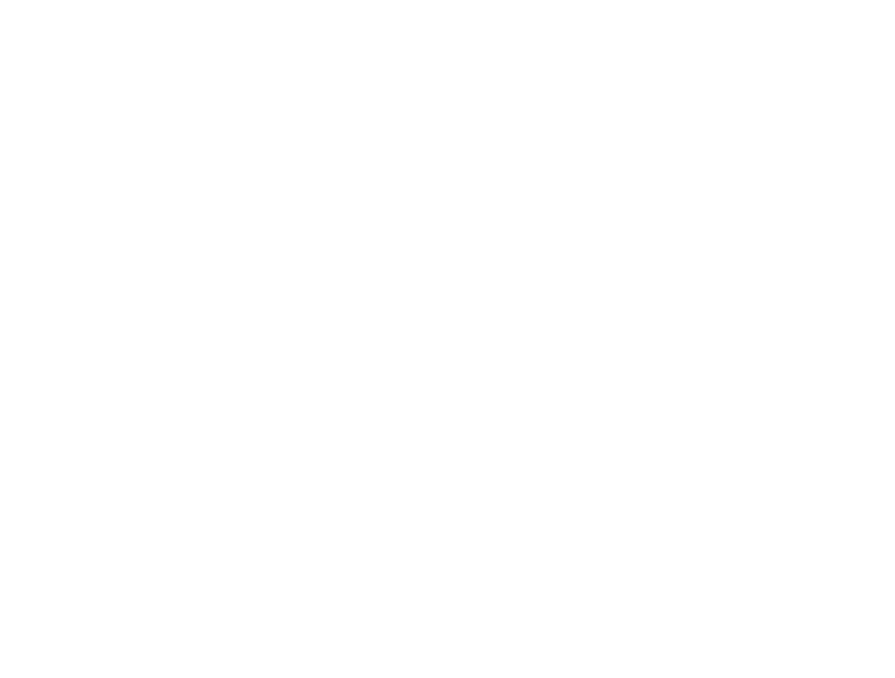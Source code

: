 digraph {
    graph [
        bgcolor="#00000000",
        rankdir=LR,
        ];
    node [color=white, fontcolor="#FFFFFF"];
    edge [color=white];

    df1 [label="df-1", shape=box];
    df2 [label="df-2", shape=box];
    df3 [label="df-3", shape=box];
    df4 [label="df-4", shape=box];
    df5 [label="df-5", shape=box];

    f1 [label="len", shape=circle];
    f2 [label="len", shape=circle];
    f3 [label="len", shape=circle];
    f4 [label="len", shape=circle];
    f5 [label="len", shape=circle];
    
    l1 [label="", shape=box];
    l2 [label="", shape=box];
    l3 [label="", shape=box];
    l4 [label="", shape=box];
    l5 [label="", shape=box];

    sum [label="sum", shape=circle];

    out [label="result", shape=box];

    df1 -> f1 -> l1 -> sum -> out;
    df2 -> f2 -> l2 -> sum;
    df3 -> f3 -> l3 -> sum;
    df4 -> f4 -> l4 -> sum;
    df5 -> f5 -> l5 -> sum;
}
